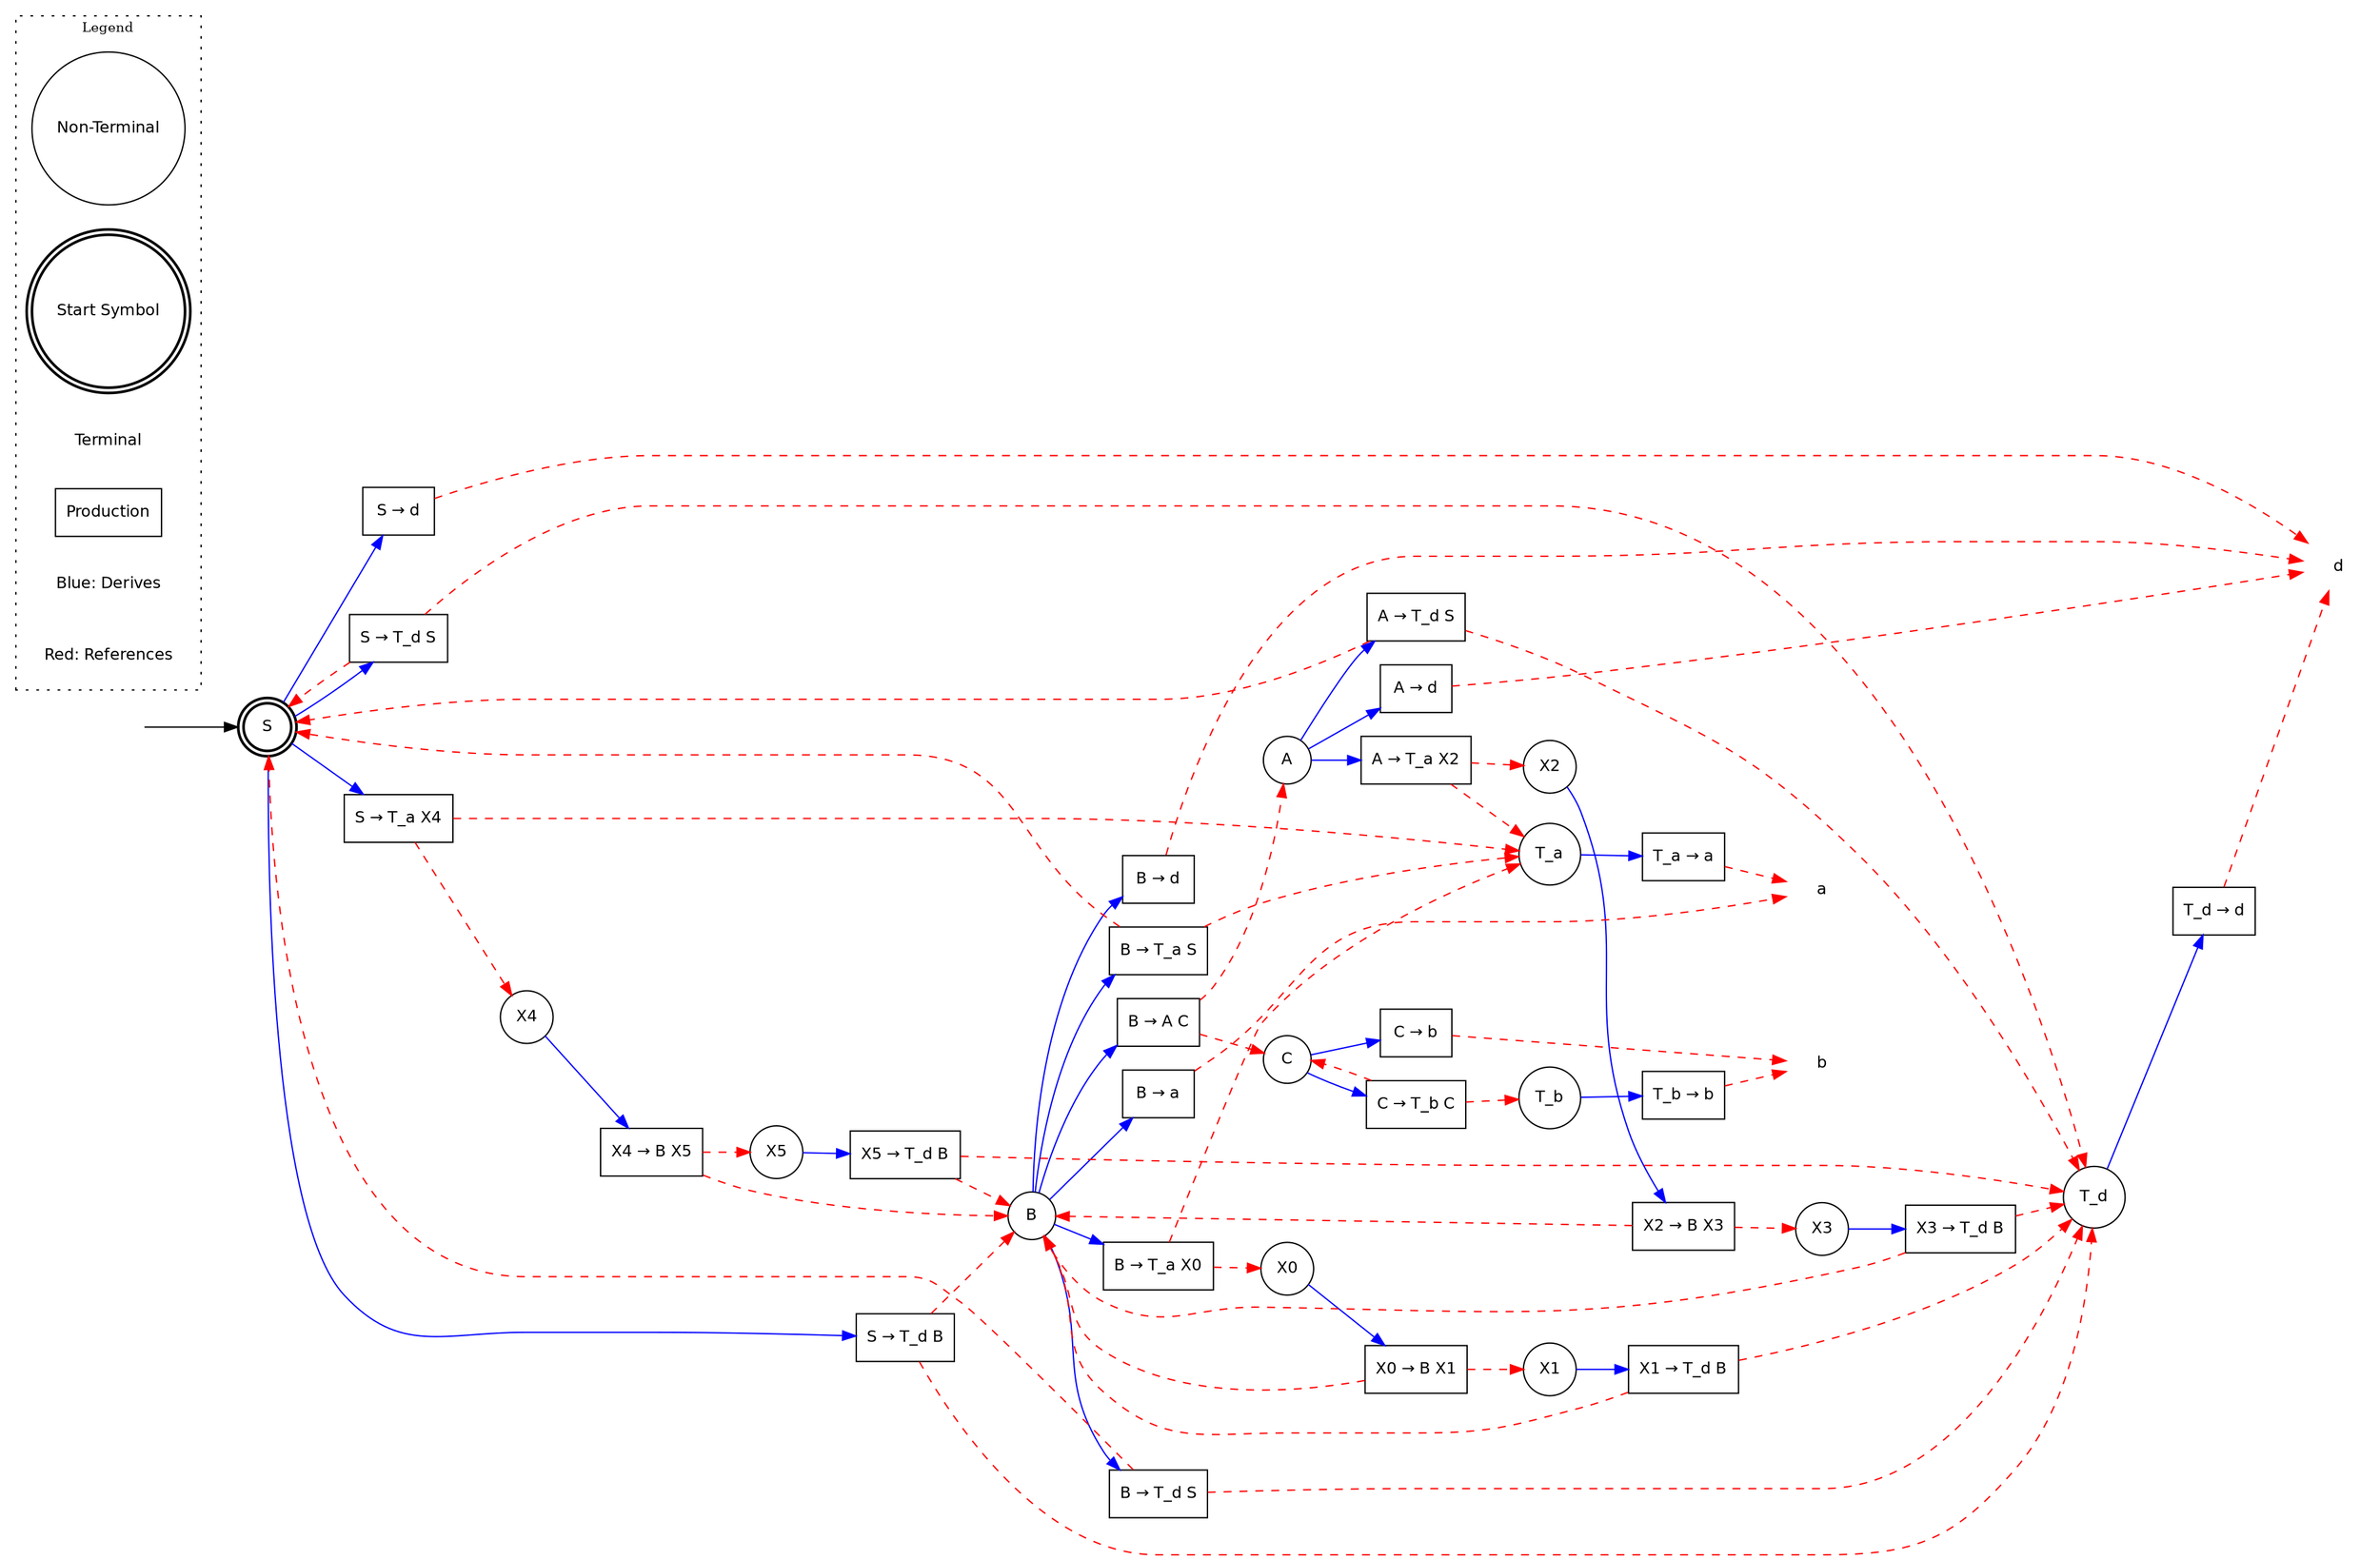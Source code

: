 digraph Grammar {
  rankdir=LR;
  node [fontname="Helvetica", fontsize=12];
  edge [fontname="Helvetica", fontsize=10];
  "start" [shape=none, label=""];
  "start" -> "S";
  "A" [shape=circle];
  "B" [shape=circle];
  "T_a" [shape=circle];
  "T_b" [shape=circle];
  "X0" [shape=circle];
  "S" [shape=circle, style=bold, peripheries=2];
  "C" [shape=circle];
  "T_d" [shape=circle];
  "X1" [shape=circle];
  "X2" [shape=circle];
  "X3" [shape=circle];
  "X4" [shape=circle];
  "X5" [shape=circle];
  "b" [shape=plaintext];
  "a" [shape=plaintext];
  "d" [shape=plaintext];
  "prod_0" [shape=box, label="B → a"];
  "B" -> "prod_0" [color=blue];
  "prod_0" -> "a" [color=red, style=dashed];
  "prod_1" [shape=box, label="B → T_a S"];
  "B" -> "prod_1" [color=blue];
  "prod_1" -> "T_a" [color=red, style=dashed];
  "prod_1" -> "S" [color=red, style=dashed];
  "prod_2" [shape=box, label="B → A C"];
  "B" -> "prod_2" [color=blue];
  "prod_2" -> "A" [color=red, style=dashed];
  "prod_2" -> "C" [color=red, style=dashed];
  "prod_3" [shape=box, label="B → d"];
  "B" -> "prod_3" [color=blue];
  "prod_3" -> "d" [color=red, style=dashed];
  "prod_4" [shape=box, label="B → T_d S"];
  "B" -> "prod_4" [color=blue];
  "prod_4" -> "T_d" [color=red, style=dashed];
  "prod_4" -> "S" [color=red, style=dashed];
  "prod_5" [shape=box, label="B → T_a X0"];
  "B" -> "prod_5" [color=blue];
  "prod_5" -> "T_a" [color=red, style=dashed];
  "prod_5" -> "X0" [color=red, style=dashed];
  "prod_6" [shape=box, label="A → d"];
  "A" -> "prod_6" [color=blue];
  "prod_6" -> "d" [color=red, style=dashed];
  "prod_7" [shape=box, label="A → T_d S"];
  "A" -> "prod_7" [color=blue];
  "prod_7" -> "T_d" [color=red, style=dashed];
  "prod_7" -> "S" [color=red, style=dashed];
  "prod_8" [shape=box, label="A → T_a X2"];
  "A" -> "prod_8" [color=blue];
  "prod_8" -> "T_a" [color=red, style=dashed];
  "prod_8" -> "X2" [color=red, style=dashed];
  "prod_9" [shape=box, label="X3 → T_d B"];
  "X3" -> "prod_9" [color=blue];
  "prod_9" -> "T_d" [color=red, style=dashed];
  "prod_9" -> "B" [color=red, style=dashed];
  "prod_10" [shape=box, label="C → T_b C"];
  "C" -> "prod_10" [color=blue];
  "prod_10" -> "T_b" [color=red, style=dashed];
  "prod_10" -> "C" [color=red, style=dashed];
  "prod_11" [shape=box, label="C → b"];
  "C" -> "prod_11" [color=blue];
  "prod_11" -> "b" [color=red, style=dashed];
  "prod_12" [shape=box, label="X5 → T_d B"];
  "X5" -> "prod_12" [color=blue];
  "prod_12" -> "T_d" [color=red, style=dashed];
  "prod_12" -> "B" [color=red, style=dashed];
  "prod_13" [shape=box, label="T_a → a"];
  "T_a" -> "prod_13" [color=blue];
  "prod_13" -> "a" [color=red, style=dashed];
  "prod_14" [shape=box, label="T_d → d"];
  "T_d" -> "prod_14" [color=blue];
  "prod_14" -> "d" [color=red, style=dashed];
  "prod_15" [shape=box, label="X0 → B X1"];
  "X0" -> "prod_15" [color=blue];
  "prod_15" -> "B" [color=red, style=dashed];
  "prod_15" -> "X1" [color=red, style=dashed];
  "prod_16" [shape=box, label="X1 → T_d B"];
  "X1" -> "prod_16" [color=blue];
  "prod_16" -> "T_d" [color=red, style=dashed];
  "prod_16" -> "B" [color=red, style=dashed];
  "prod_17" [shape=box, label="X2 → B X3"];
  "X2" -> "prod_17" [color=blue];
  "prod_17" -> "B" [color=red, style=dashed];
  "prod_17" -> "X3" [color=red, style=dashed];
  "prod_18" [shape=box, label="S → d"];
  "S" -> "prod_18" [color=blue];
  "prod_18" -> "d" [color=red, style=dashed];
  "prod_19" [shape=box, label="S → T_d S"];
  "S" -> "prod_19" [color=blue];
  "prod_19" -> "T_d" [color=red, style=dashed];
  "prod_19" -> "S" [color=red, style=dashed];
  "prod_20" [shape=box, label="S → T_a X4"];
  "S" -> "prod_20" [color=blue];
  "prod_20" -> "T_a" [color=red, style=dashed];
  "prod_20" -> "X4" [color=red, style=dashed];
  "prod_21" [shape=box, label="S → T_d B"];
  "S" -> "prod_21" [color=blue];
  "prod_21" -> "T_d" [color=red, style=dashed];
  "prod_21" -> "B" [color=red, style=dashed];
  "prod_22" [shape=box, label="X4 → B X5"];
  "X4" -> "prod_22" [color=blue];
  "prod_22" -> "B" [color=red, style=dashed];
  "prod_22" -> "X5" [color=red, style=dashed];
  "prod_23" [shape=box, label="T_b → b"];
  "T_b" -> "prod_23" [color=blue];
  "prod_23" -> "b" [color=red, style=dashed];
  subgraph cluster_legend {
    label="Legend"; style=dotted; fontsize=10;
    "legend_nt" [shape=circle, label="Non-Terminal"];
    "legend_start" [shape=circle, style=bold, peripheries=2, label="Start Symbol"];
    "legend_term" [shape=plaintext, label="Terminal"];
    "legend_prod" [shape=box, label="Production"];
    "legend_deriv" [shape=plaintext, label="Blue: Derives"];
    "legend_refs" [shape=plaintext, label="Red: References"];
  }
}

